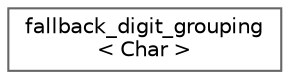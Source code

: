 digraph "类继承关系图"
{
 // LATEX_PDF_SIZE
  bgcolor="transparent";
  edge [fontname=Helvetica,fontsize=10,labelfontname=Helvetica,labelfontsize=10];
  node [fontname=Helvetica,fontsize=10,shape=box,height=0.2,width=0.4];
  rankdir="LR";
  Node0 [id="Node000000",label="fallback_digit_grouping\l\< Char \>",height=0.2,width=0.4,color="grey40", fillcolor="white", style="filled",URL="$classdetail_1_1fallback__digit__grouping.html",tooltip=" "];
}
